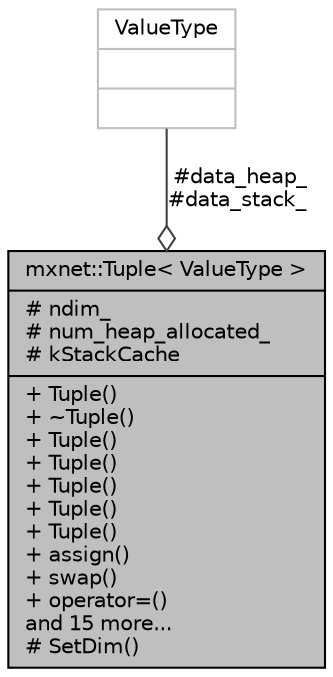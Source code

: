 digraph "mxnet::Tuple&lt; ValueType &gt;"
{
  edge [fontname="Helvetica",fontsize="10",labelfontname="Helvetica",labelfontsize="10"];
  node [fontname="Helvetica",fontsize="10",shape=record];
  Node1 [label="{mxnet::Tuple\< ValueType \>\n|# ndim_\l# num_heap_allocated_\l# kStackCache\l|+ Tuple()\l+ ~Tuple()\l+ Tuple()\l+ Tuple()\l+ Tuple()\l+ Tuple()\l+ Tuple()\l+ assign()\l+ swap()\l+ operator=()\land 15 more...\l# SetDim()\l}",height=0.2,width=0.4,color="black", fillcolor="grey75", style="filled", fontcolor="black"];
  Node2 -> Node1 [color="grey25",fontsize="10",style="solid",label=" #data_heap_\n#data_stack_" ,arrowhead="odiamond",fontname="Helvetica"];
  Node2 [label="{ValueType\n||}",height=0.2,width=0.4,color="grey75", fillcolor="white", style="filled"];
}
